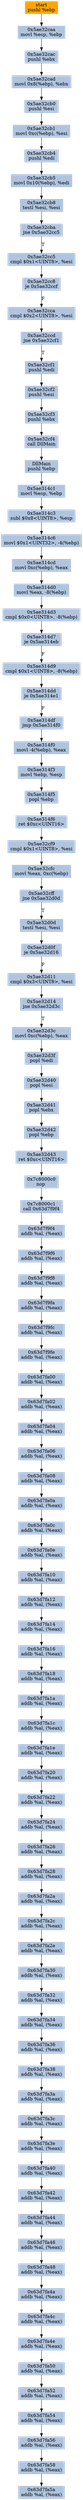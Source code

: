 digraph G {
node[shape=rectangle,style=filled,fillcolor=lightsteelblue,color=lightsteelblue]
bgcolor="transparent"
a0x5ae32ca9pushl_ebp[label="start\npushl %ebp",color="lightgrey",fillcolor="orange"];
a0x5ae32caamovl_esp_ebp[label="0x5ae32caa\nmovl %esp, %ebp"];
a0x5ae32cacpushl_ebx[label="0x5ae32cac\npushl %ebx"];
a0x5ae32cadmovl_0x8ebp__ebx[label="0x5ae32cad\nmovl 0x8(%ebp), %ebx"];
a0x5ae32cb0pushl_esi[label="0x5ae32cb0\npushl %esi"];
a0x5ae32cb1movl_0xcebp__esi[label="0x5ae32cb1\nmovl 0xc(%ebp), %esi"];
a0x5ae32cb4pushl_edi[label="0x5ae32cb4\npushl %edi"];
a0x5ae32cb5movl_0x10ebp__edi[label="0x5ae32cb5\nmovl 0x10(%ebp), %edi"];
a0x5ae32cb8testl_esi_esi[label="0x5ae32cb8\ntestl %esi, %esi"];
a0x5ae32cbajne_0x5ae32cc5[label="0x5ae32cba\njne 0x5ae32cc5"];
a0x5ae32cc5cmpl_0x1UINT8_esi[label="0x5ae32cc5\ncmpl $0x1<UINT8>, %esi"];
a0x5ae32cc8je_0x5ae32ccf[label="0x5ae32cc8\nje 0x5ae32ccf"];
a0x5ae32ccacmpl_0x2UINT8_esi[label="0x5ae32cca\ncmpl $0x2<UINT8>, %esi"];
a0x5ae32ccdjne_0x5ae32cf1[label="0x5ae32ccd\njne 0x5ae32cf1"];
a0x5ae32cf1pushl_edi[label="0x5ae32cf1\npushl %edi"];
a0x5ae32cf2pushl_esi[label="0x5ae32cf2\npushl %esi"];
a0x5ae32cf3pushl_ebx[label="0x5ae32cf3\npushl %ebx"];
a0x5ae32cf4call_DllMain[label="0x5ae32cf4\ncall DllMain"];
a0x5ae314c0pushl_ebp[label="DllMain\npushl %ebp"];
a0x5ae314c1movl_esp_ebp[label="0x5ae314c1\nmovl %esp, %ebp"];
a0x5ae314c3subl_0x8UINT8_esp[label="0x5ae314c3\nsubl $0x8<UINT8>, %esp"];
a0x5ae314c6movl_0x1UINT32__4ebp_[label="0x5ae314c6\nmovl $0x1<UINT32>, -4(%ebp)"];
a0x5ae314cdmovl_0xcebp__eax[label="0x5ae314cd\nmovl 0xc(%ebp), %eax"];
a0x5ae314d0movl_eax__8ebp_[label="0x5ae314d0\nmovl %eax, -8(%ebp)"];
a0x5ae314d3cmpl_0x0UINT8__8ebp_[label="0x5ae314d3\ncmpl $0x0<UINT8>, -8(%ebp)"];
a0x5ae314d7je_0x5ae314eb[label="0x5ae314d7\nje 0x5ae314eb"];
a0x5ae314d9cmpl_0x1UINT8__8ebp_[label="0x5ae314d9\ncmpl $0x1<UINT8>, -8(%ebp)"];
a0x5ae314ddje_0x5ae314e1[label="0x5ae314dd\nje 0x5ae314e1"];
a0x5ae314dfjmp_0x5ae314f0[label="0x5ae314df\njmp 0x5ae314f0"];
a0x5ae314f0movl__4ebp__eax[label="0x5ae314f0\nmovl -4(%ebp), %eax"];
a0x5ae314f3movl_ebp_esp[label="0x5ae314f3\nmovl %ebp, %esp"];
a0x5ae314f5popl_ebp[label="0x5ae314f5\npopl %ebp"];
a0x5ae314f6ret_0xcUINT16[label="0x5ae314f6\nret $0xc<UINT16>"];
a0x5ae32cf9cmpl_0x1UINT8_esi[label="0x5ae32cf9\ncmpl $0x1<UINT8>, %esi"];
a0x5ae32cfcmovl_eax_0xcebp_[label="0x5ae32cfc\nmovl %eax, 0xc(%ebp)"];
a0x5ae32cffjne_0x5ae32d0d[label="0x5ae32cff\njne 0x5ae32d0d"];
a0x5ae32d0dtestl_esi_esi[label="0x5ae32d0d\ntestl %esi, %esi"];
a0x5ae32d0fje_0x5ae32d16[label="0x5ae32d0f\nje 0x5ae32d16"];
a0x5ae32d11cmpl_0x3UINT8_esi[label="0x5ae32d11\ncmpl $0x3<UINT8>, %esi"];
a0x5ae32d14jne_0x5ae32d3c[label="0x5ae32d14\njne 0x5ae32d3c"];
a0x5ae32d3cmovl_0xcebp__eax[label="0x5ae32d3c\nmovl 0xc(%ebp), %eax"];
a0x5ae32d3fpopl_edi[label="0x5ae32d3f\npopl %edi"];
a0x5ae32d40popl_esi[label="0x5ae32d40\npopl %esi"];
a0x5ae32d41popl_ebx[label="0x5ae32d41\npopl %ebx"];
a0x5ae32d42popl_ebp[label="0x5ae32d42\npopl %ebp"];
a0x5ae32d43ret_0xcUINT16[label="0x5ae32d43\nret $0xc<UINT16>"];
a0x7c8000c0nop_[label="0x7c8000c0\nnop "];
a0x7c8000c1call_0x63d7f9f4[label="0x7c8000c1\ncall 0x63d7f9f4"];
a0x63d7f9f4addb_al_eax_[label="0x63d7f9f4\naddb %al, (%eax)"];
a0x63d7f9f6addb_al_eax_[label="0x63d7f9f6\naddb %al, (%eax)"];
a0x63d7f9f8addb_al_eax_[label="0x63d7f9f8\naddb %al, (%eax)"];
a0x63d7f9faaddb_al_eax_[label="0x63d7f9fa\naddb %al, (%eax)"];
a0x63d7f9fcaddb_al_eax_[label="0x63d7f9fc\naddb %al, (%eax)"];
a0x63d7f9feaddb_al_eax_[label="0x63d7f9fe\naddb %al, (%eax)"];
a0x63d7fa00addb_al_eax_[label="0x63d7fa00\naddb %al, (%eax)"];
a0x63d7fa02addb_al_eax_[label="0x63d7fa02\naddb %al, (%eax)"];
a0x63d7fa04addb_al_eax_[label="0x63d7fa04\naddb %al, (%eax)"];
a0x63d7fa06addb_al_eax_[label="0x63d7fa06\naddb %al, (%eax)"];
a0x63d7fa08addb_al_eax_[label="0x63d7fa08\naddb %al, (%eax)"];
a0x63d7fa0aaddb_al_eax_[label="0x63d7fa0a\naddb %al, (%eax)"];
a0x63d7fa0caddb_al_eax_[label="0x63d7fa0c\naddb %al, (%eax)"];
a0x63d7fa0eaddb_al_eax_[label="0x63d7fa0e\naddb %al, (%eax)"];
a0x63d7fa10addb_al_eax_[label="0x63d7fa10\naddb %al, (%eax)"];
a0x63d7fa12addb_al_eax_[label="0x63d7fa12\naddb %al, (%eax)"];
a0x63d7fa14addb_al_eax_[label="0x63d7fa14\naddb %al, (%eax)"];
a0x63d7fa16addb_al_eax_[label="0x63d7fa16\naddb %al, (%eax)"];
a0x63d7fa18addb_al_eax_[label="0x63d7fa18\naddb %al, (%eax)"];
a0x63d7fa1aaddb_al_eax_[label="0x63d7fa1a\naddb %al, (%eax)"];
a0x63d7fa1caddb_al_eax_[label="0x63d7fa1c\naddb %al, (%eax)"];
a0x63d7fa1eaddb_al_eax_[label="0x63d7fa1e\naddb %al, (%eax)"];
a0x63d7fa20addb_al_eax_[label="0x63d7fa20\naddb %al, (%eax)"];
a0x63d7fa22addb_al_eax_[label="0x63d7fa22\naddb %al, (%eax)"];
a0x63d7fa24addb_al_eax_[label="0x63d7fa24\naddb %al, (%eax)"];
a0x63d7fa26addb_al_eax_[label="0x63d7fa26\naddb %al, (%eax)"];
a0x63d7fa28addb_al_eax_[label="0x63d7fa28\naddb %al, (%eax)"];
a0x63d7fa2aaddb_al_eax_[label="0x63d7fa2a\naddb %al, (%eax)"];
a0x63d7fa2caddb_al_eax_[label="0x63d7fa2c\naddb %al, (%eax)"];
a0x63d7fa2eaddb_al_eax_[label="0x63d7fa2e\naddb %al, (%eax)"];
a0x63d7fa30addb_al_eax_[label="0x63d7fa30\naddb %al, (%eax)"];
a0x63d7fa32addb_al_eax_[label="0x63d7fa32\naddb %al, (%eax)"];
a0x63d7fa34addb_al_eax_[label="0x63d7fa34\naddb %al, (%eax)"];
a0x63d7fa36addb_al_eax_[label="0x63d7fa36\naddb %al, (%eax)"];
a0x63d7fa38addb_al_eax_[label="0x63d7fa38\naddb %al, (%eax)"];
a0x63d7fa3aaddb_al_eax_[label="0x63d7fa3a\naddb %al, (%eax)"];
a0x63d7fa3caddb_al_eax_[label="0x63d7fa3c\naddb %al, (%eax)"];
a0x63d7fa3eaddb_al_eax_[label="0x63d7fa3e\naddb %al, (%eax)"];
a0x63d7fa40addb_al_eax_[label="0x63d7fa40\naddb %al, (%eax)"];
a0x63d7fa42addb_al_eax_[label="0x63d7fa42\naddb %al, (%eax)"];
a0x63d7fa44addb_al_eax_[label="0x63d7fa44\naddb %al, (%eax)"];
a0x63d7fa46addb_al_eax_[label="0x63d7fa46\naddb %al, (%eax)"];
a0x63d7fa48addb_al_eax_[label="0x63d7fa48\naddb %al, (%eax)"];
a0x63d7fa4aaddb_al_eax_[label="0x63d7fa4a\naddb %al, (%eax)"];
a0x63d7fa4caddb_al_eax_[label="0x63d7fa4c\naddb %al, (%eax)"];
a0x63d7fa4eaddb_al_eax_[label="0x63d7fa4e\naddb %al, (%eax)"];
a0x63d7fa50addb_al_eax_[label="0x63d7fa50\naddb %al, (%eax)"];
a0x63d7fa52addb_al_eax_[label="0x63d7fa52\naddb %al, (%eax)"];
a0x63d7fa54addb_al_eax_[label="0x63d7fa54\naddb %al, (%eax)"];
a0x63d7fa56addb_al_eax_[label="0x63d7fa56\naddb %al, (%eax)"];
a0x63d7fa58addb_al_eax_[label="0x63d7fa58\naddb %al, (%eax)"];
a0x63d7fa5aaddb_al_eax_[label="0x63d7fa5a\naddb %al, (%eax)"];
a0x5ae32ca9pushl_ebp -> a0x5ae32caamovl_esp_ebp [color="#000000"];
a0x5ae32caamovl_esp_ebp -> a0x5ae32cacpushl_ebx [color="#000000"];
a0x5ae32cacpushl_ebx -> a0x5ae32cadmovl_0x8ebp__ebx [color="#000000"];
a0x5ae32cadmovl_0x8ebp__ebx -> a0x5ae32cb0pushl_esi [color="#000000"];
a0x5ae32cb0pushl_esi -> a0x5ae32cb1movl_0xcebp__esi [color="#000000"];
a0x5ae32cb1movl_0xcebp__esi -> a0x5ae32cb4pushl_edi [color="#000000"];
a0x5ae32cb4pushl_edi -> a0x5ae32cb5movl_0x10ebp__edi [color="#000000"];
a0x5ae32cb5movl_0x10ebp__edi -> a0x5ae32cb8testl_esi_esi [color="#000000"];
a0x5ae32cb8testl_esi_esi -> a0x5ae32cbajne_0x5ae32cc5 [color="#000000"];
a0x5ae32cbajne_0x5ae32cc5 -> a0x5ae32cc5cmpl_0x1UINT8_esi [color="#000000",label="T"];
a0x5ae32cc5cmpl_0x1UINT8_esi -> a0x5ae32cc8je_0x5ae32ccf [color="#000000"];
a0x5ae32cc8je_0x5ae32ccf -> a0x5ae32ccacmpl_0x2UINT8_esi [color="#000000",label="F"];
a0x5ae32ccacmpl_0x2UINT8_esi -> a0x5ae32ccdjne_0x5ae32cf1 [color="#000000"];
a0x5ae32ccdjne_0x5ae32cf1 -> a0x5ae32cf1pushl_edi [color="#000000",label="T"];
a0x5ae32cf1pushl_edi -> a0x5ae32cf2pushl_esi [color="#000000"];
a0x5ae32cf2pushl_esi -> a0x5ae32cf3pushl_ebx [color="#000000"];
a0x5ae32cf3pushl_ebx -> a0x5ae32cf4call_DllMain [color="#000000"];
a0x5ae32cf4call_DllMain -> a0x5ae314c0pushl_ebp [color="#000000"];
a0x5ae314c0pushl_ebp -> a0x5ae314c1movl_esp_ebp [color="#000000"];
a0x5ae314c1movl_esp_ebp -> a0x5ae314c3subl_0x8UINT8_esp [color="#000000"];
a0x5ae314c3subl_0x8UINT8_esp -> a0x5ae314c6movl_0x1UINT32__4ebp_ [color="#000000"];
a0x5ae314c6movl_0x1UINT32__4ebp_ -> a0x5ae314cdmovl_0xcebp__eax [color="#000000"];
a0x5ae314cdmovl_0xcebp__eax -> a0x5ae314d0movl_eax__8ebp_ [color="#000000"];
a0x5ae314d0movl_eax__8ebp_ -> a0x5ae314d3cmpl_0x0UINT8__8ebp_ [color="#000000"];
a0x5ae314d3cmpl_0x0UINT8__8ebp_ -> a0x5ae314d7je_0x5ae314eb [color="#000000"];
a0x5ae314d7je_0x5ae314eb -> a0x5ae314d9cmpl_0x1UINT8__8ebp_ [color="#000000",label="F"];
a0x5ae314d9cmpl_0x1UINT8__8ebp_ -> a0x5ae314ddje_0x5ae314e1 [color="#000000"];
a0x5ae314ddje_0x5ae314e1 -> a0x5ae314dfjmp_0x5ae314f0 [color="#000000",label="F"];
a0x5ae314dfjmp_0x5ae314f0 -> a0x5ae314f0movl__4ebp__eax [color="#000000"];
a0x5ae314f0movl__4ebp__eax -> a0x5ae314f3movl_ebp_esp [color="#000000"];
a0x5ae314f3movl_ebp_esp -> a0x5ae314f5popl_ebp [color="#000000"];
a0x5ae314f5popl_ebp -> a0x5ae314f6ret_0xcUINT16 [color="#000000"];
a0x5ae314f6ret_0xcUINT16 -> a0x5ae32cf9cmpl_0x1UINT8_esi [color="#000000"];
a0x5ae32cf9cmpl_0x1UINT8_esi -> a0x5ae32cfcmovl_eax_0xcebp_ [color="#000000"];
a0x5ae32cfcmovl_eax_0xcebp_ -> a0x5ae32cffjne_0x5ae32d0d [color="#000000"];
a0x5ae32cffjne_0x5ae32d0d -> a0x5ae32d0dtestl_esi_esi [color="#000000",label="T"];
a0x5ae32d0dtestl_esi_esi -> a0x5ae32d0fje_0x5ae32d16 [color="#000000"];
a0x5ae32d0fje_0x5ae32d16 -> a0x5ae32d11cmpl_0x3UINT8_esi [color="#000000",label="F"];
a0x5ae32d11cmpl_0x3UINT8_esi -> a0x5ae32d14jne_0x5ae32d3c [color="#000000"];
a0x5ae32d14jne_0x5ae32d3c -> a0x5ae32d3cmovl_0xcebp__eax [color="#000000",label="T"];
a0x5ae32d3cmovl_0xcebp__eax -> a0x5ae32d3fpopl_edi [color="#000000"];
a0x5ae32d3fpopl_edi -> a0x5ae32d40popl_esi [color="#000000"];
a0x5ae32d40popl_esi -> a0x5ae32d41popl_ebx [color="#000000"];
a0x5ae32d41popl_ebx -> a0x5ae32d42popl_ebp [color="#000000"];
a0x5ae32d42popl_ebp -> a0x5ae32d43ret_0xcUINT16 [color="#000000"];
a0x5ae32d43ret_0xcUINT16 -> a0x7c8000c0nop_ [color="#000000"];
a0x7c8000c0nop_ -> a0x7c8000c1call_0x63d7f9f4 [color="#000000"];
a0x7c8000c1call_0x63d7f9f4 -> a0x63d7f9f4addb_al_eax_ [color="#000000"];
a0x63d7f9f4addb_al_eax_ -> a0x63d7f9f6addb_al_eax_ [color="#000000"];
a0x63d7f9f6addb_al_eax_ -> a0x63d7f9f8addb_al_eax_ [color="#000000"];
a0x63d7f9f8addb_al_eax_ -> a0x63d7f9faaddb_al_eax_ [color="#000000"];
a0x63d7f9faaddb_al_eax_ -> a0x63d7f9fcaddb_al_eax_ [color="#000000"];
a0x63d7f9fcaddb_al_eax_ -> a0x63d7f9feaddb_al_eax_ [color="#000000"];
a0x63d7f9feaddb_al_eax_ -> a0x63d7fa00addb_al_eax_ [color="#000000"];
a0x63d7fa00addb_al_eax_ -> a0x63d7fa02addb_al_eax_ [color="#000000"];
a0x63d7fa02addb_al_eax_ -> a0x63d7fa04addb_al_eax_ [color="#000000"];
a0x63d7fa04addb_al_eax_ -> a0x63d7fa06addb_al_eax_ [color="#000000"];
a0x63d7fa06addb_al_eax_ -> a0x63d7fa08addb_al_eax_ [color="#000000"];
a0x63d7fa08addb_al_eax_ -> a0x63d7fa0aaddb_al_eax_ [color="#000000"];
a0x63d7fa0aaddb_al_eax_ -> a0x63d7fa0caddb_al_eax_ [color="#000000"];
a0x63d7fa0caddb_al_eax_ -> a0x63d7fa0eaddb_al_eax_ [color="#000000"];
a0x63d7fa0eaddb_al_eax_ -> a0x63d7fa10addb_al_eax_ [color="#000000"];
a0x63d7fa10addb_al_eax_ -> a0x63d7fa12addb_al_eax_ [color="#000000"];
a0x63d7fa12addb_al_eax_ -> a0x63d7fa14addb_al_eax_ [color="#000000"];
a0x63d7fa14addb_al_eax_ -> a0x63d7fa16addb_al_eax_ [color="#000000"];
a0x63d7fa16addb_al_eax_ -> a0x63d7fa18addb_al_eax_ [color="#000000"];
a0x63d7fa18addb_al_eax_ -> a0x63d7fa1aaddb_al_eax_ [color="#000000"];
a0x63d7fa1aaddb_al_eax_ -> a0x63d7fa1caddb_al_eax_ [color="#000000"];
a0x63d7fa1caddb_al_eax_ -> a0x63d7fa1eaddb_al_eax_ [color="#000000"];
a0x63d7fa1eaddb_al_eax_ -> a0x63d7fa20addb_al_eax_ [color="#000000"];
a0x63d7fa20addb_al_eax_ -> a0x63d7fa22addb_al_eax_ [color="#000000"];
a0x63d7fa22addb_al_eax_ -> a0x63d7fa24addb_al_eax_ [color="#000000"];
a0x63d7fa24addb_al_eax_ -> a0x63d7fa26addb_al_eax_ [color="#000000"];
a0x63d7fa26addb_al_eax_ -> a0x63d7fa28addb_al_eax_ [color="#000000"];
a0x63d7fa28addb_al_eax_ -> a0x63d7fa2aaddb_al_eax_ [color="#000000"];
a0x63d7fa2aaddb_al_eax_ -> a0x63d7fa2caddb_al_eax_ [color="#000000"];
a0x63d7fa2caddb_al_eax_ -> a0x63d7fa2eaddb_al_eax_ [color="#000000"];
a0x63d7fa2eaddb_al_eax_ -> a0x63d7fa30addb_al_eax_ [color="#000000"];
a0x63d7fa30addb_al_eax_ -> a0x63d7fa32addb_al_eax_ [color="#000000"];
a0x63d7fa32addb_al_eax_ -> a0x63d7fa34addb_al_eax_ [color="#000000"];
a0x63d7fa34addb_al_eax_ -> a0x63d7fa36addb_al_eax_ [color="#000000"];
a0x63d7fa36addb_al_eax_ -> a0x63d7fa38addb_al_eax_ [color="#000000"];
a0x63d7fa38addb_al_eax_ -> a0x63d7fa3aaddb_al_eax_ [color="#000000"];
a0x63d7fa3aaddb_al_eax_ -> a0x63d7fa3caddb_al_eax_ [color="#000000"];
a0x63d7fa3caddb_al_eax_ -> a0x63d7fa3eaddb_al_eax_ [color="#000000"];
a0x63d7fa3eaddb_al_eax_ -> a0x63d7fa40addb_al_eax_ [color="#000000"];
a0x63d7fa40addb_al_eax_ -> a0x63d7fa42addb_al_eax_ [color="#000000"];
a0x63d7fa42addb_al_eax_ -> a0x63d7fa44addb_al_eax_ [color="#000000"];
a0x63d7fa44addb_al_eax_ -> a0x63d7fa46addb_al_eax_ [color="#000000"];
a0x63d7fa46addb_al_eax_ -> a0x63d7fa48addb_al_eax_ [color="#000000"];
a0x63d7fa48addb_al_eax_ -> a0x63d7fa4aaddb_al_eax_ [color="#000000"];
a0x63d7fa4aaddb_al_eax_ -> a0x63d7fa4caddb_al_eax_ [color="#000000"];
a0x63d7fa4caddb_al_eax_ -> a0x63d7fa4eaddb_al_eax_ [color="#000000"];
a0x63d7fa4eaddb_al_eax_ -> a0x63d7fa50addb_al_eax_ [color="#000000"];
a0x63d7fa50addb_al_eax_ -> a0x63d7fa52addb_al_eax_ [color="#000000"];
a0x63d7fa52addb_al_eax_ -> a0x63d7fa54addb_al_eax_ [color="#000000"];
a0x63d7fa54addb_al_eax_ -> a0x63d7fa56addb_al_eax_ [color="#000000"];
a0x63d7fa56addb_al_eax_ -> a0x63d7fa58addb_al_eax_ [color="#000000"];
a0x63d7fa58addb_al_eax_ -> a0x63d7fa5aaddb_al_eax_ [color="#000000"];
}
